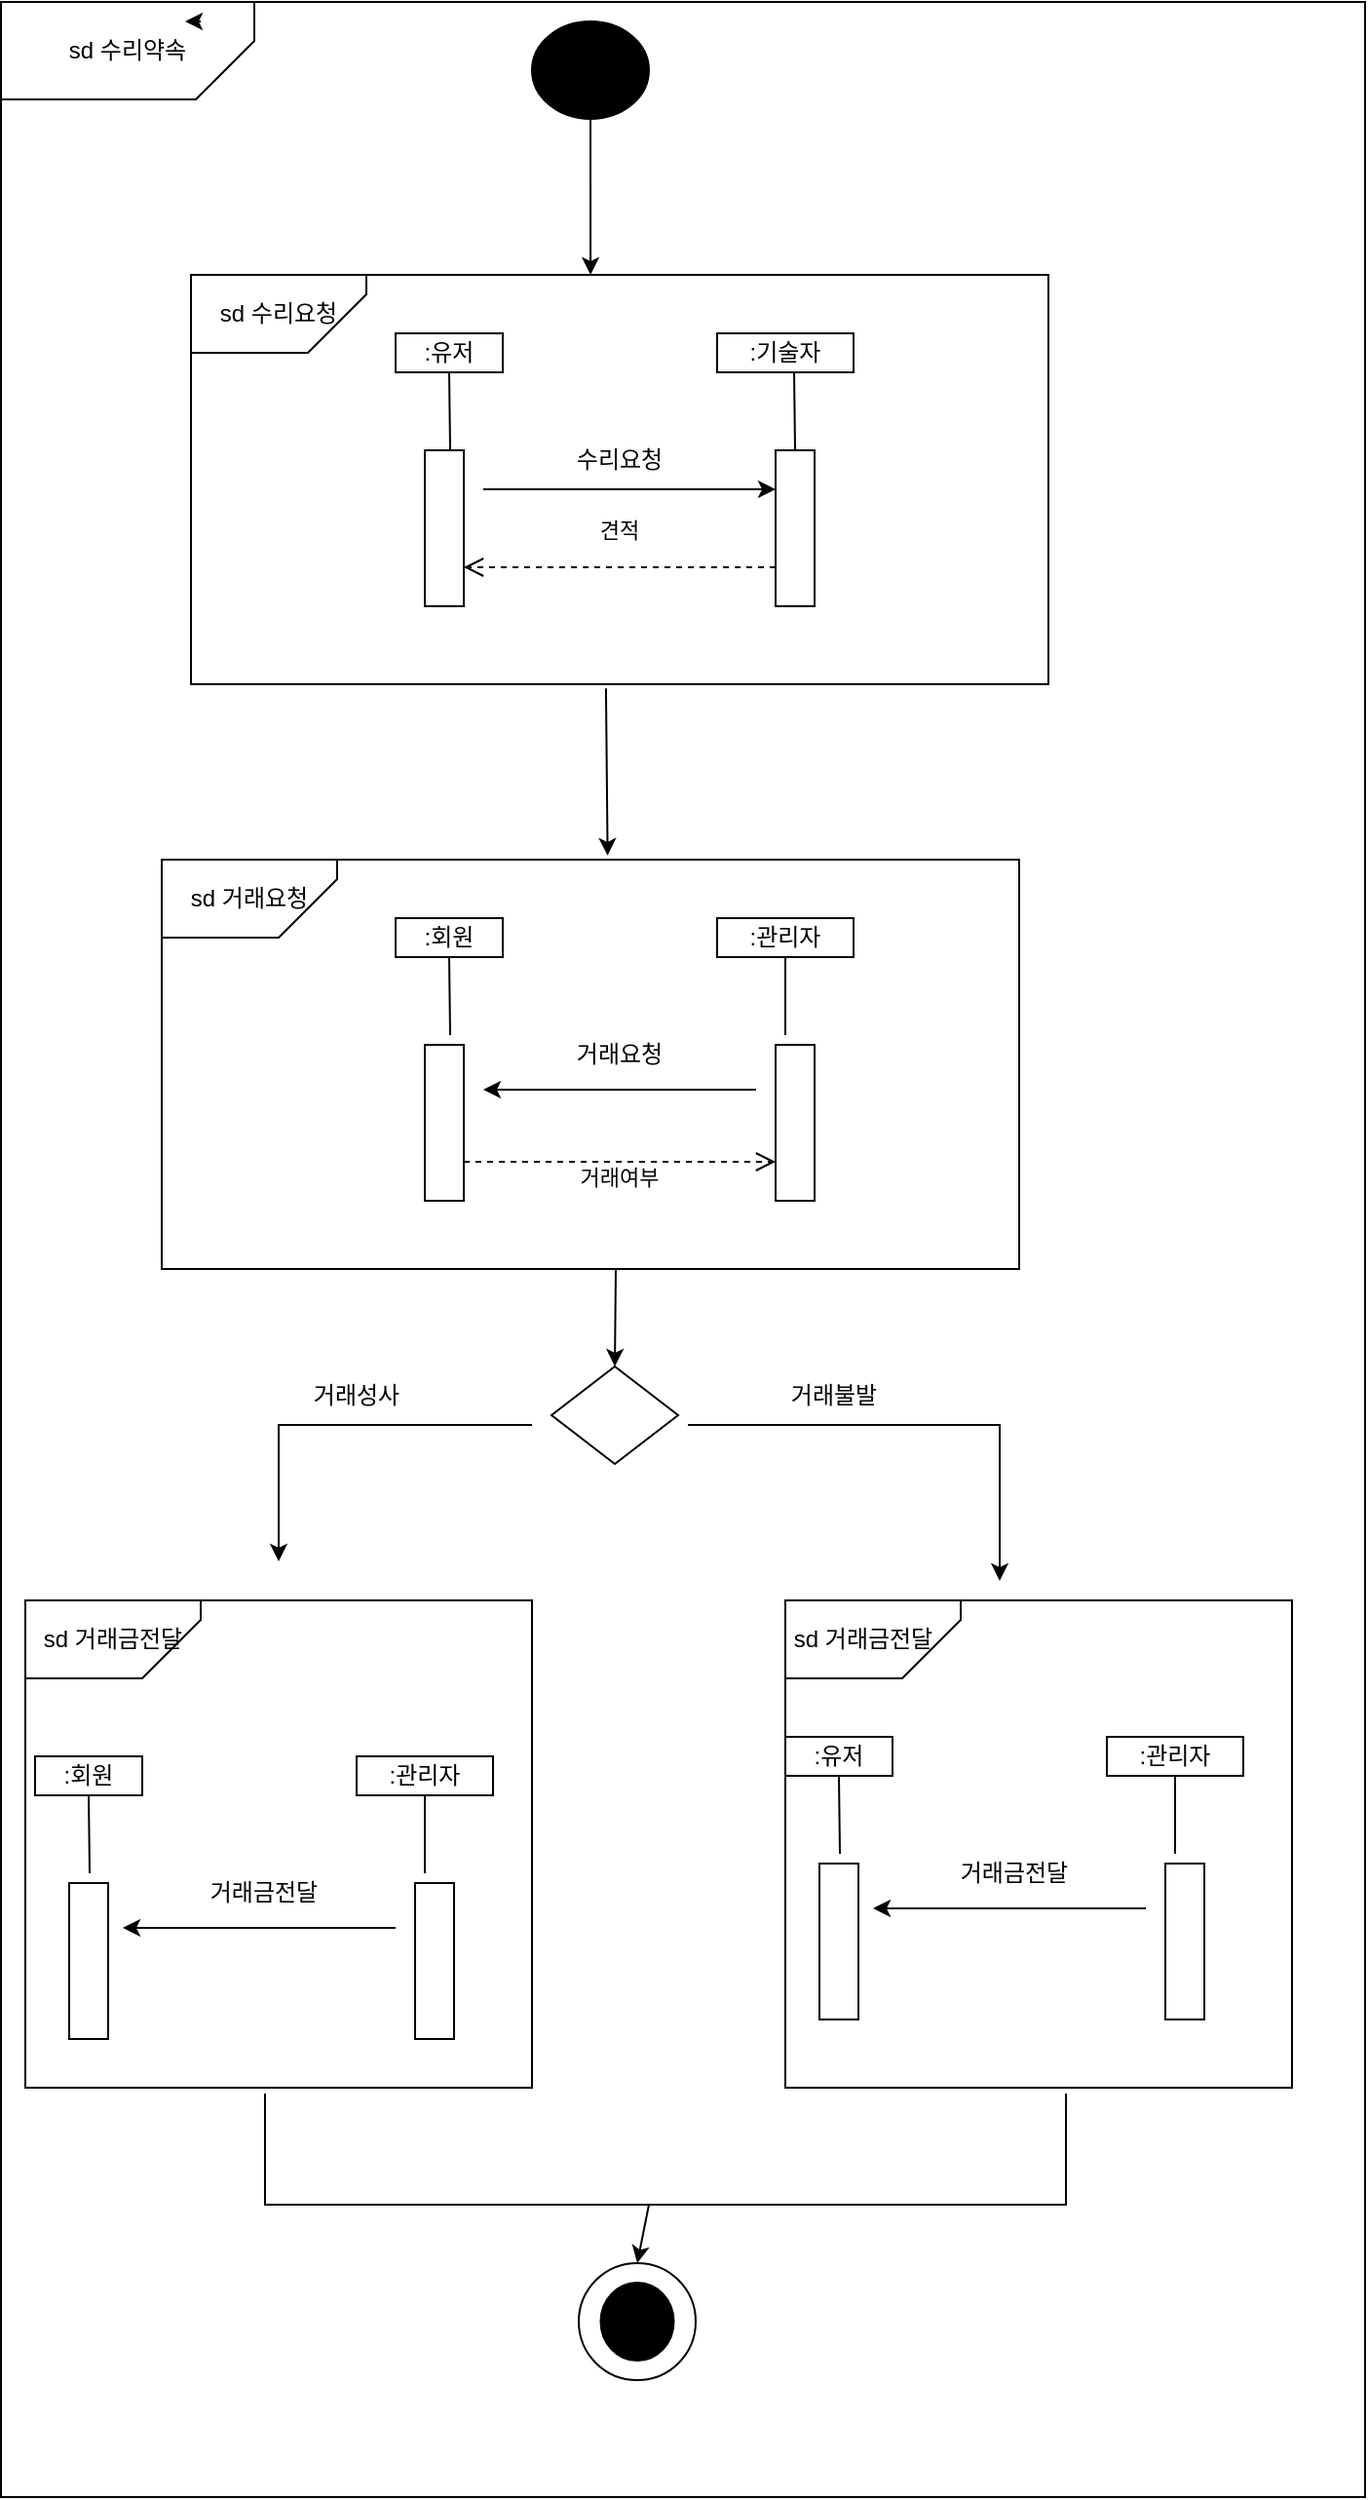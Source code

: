 <mxfile version="18.0.2" type="device"><diagram id="2el18xuPONpp6QSAsdgt" name="Page-1"><mxGraphModel dx="1422" dy="791" grid="1" gridSize="10" guides="1" tooltips="1" connect="1" arrows="1" fold="1" page="1" pageScale="1" pageWidth="827" pageHeight="1169" math="0" shadow="0"><root><mxCell id="0"/><mxCell id="1" parent="0"/><mxCell id="IiJsIwYQYSV59zP-zInB-1" value="" style="ellipse;whiteSpace=wrap;html=1;fillColor=#000000;" vertex="1" parent="1"><mxGeometry x="330" y="40" width="60" height="50" as="geometry"/></mxCell><mxCell id="IiJsIwYQYSV59zP-zInB-3" value="" style="shape=card;whiteSpace=wrap;html=1;fillColor=default;rotation=-180;" vertex="1" parent="1"><mxGeometry x="155" y="170" width="90" height="40" as="geometry"/></mxCell><mxCell id="IiJsIwYQYSV59zP-zInB-4" value=":유저" style="rounded=0;whiteSpace=wrap;html=1;fillColor=default;" vertex="1" parent="1"><mxGeometry x="260" y="200" width="55" height="20" as="geometry"/></mxCell><mxCell id="IiJsIwYQYSV59zP-zInB-5" value=":기술자" style="rounded=0;whiteSpace=wrap;html=1;fillColor=default;" vertex="1" parent="1"><mxGeometry x="425" y="200" width="70" height="20" as="geometry"/></mxCell><mxCell id="IiJsIwYQYSV59zP-zInB-6" value="" style="rounded=0;whiteSpace=wrap;html=1;fillColor=default;" vertex="1" parent="1"><mxGeometry x="275" y="260" width="20" height="80" as="geometry"/></mxCell><mxCell id="IiJsIwYQYSV59zP-zInB-7" value="" style="rounded=0;whiteSpace=wrap;html=1;fillColor=default;" vertex="1" parent="1"><mxGeometry x="455" y="260" width="20" height="80" as="geometry"/></mxCell><mxCell id="IiJsIwYQYSV59zP-zInB-8" value="" style="endArrow=classic;html=1;rounded=0;entryX=0;entryY=0.25;entryDx=0;entryDy=0;" edge="1" parent="1" target="IiJsIwYQYSV59zP-zInB-7"><mxGeometry width="50" height="50" relative="1" as="geometry"><mxPoint x="305" y="280" as="sourcePoint"/><mxPoint x="475" y="350" as="targetPoint"/></mxGeometry></mxCell><mxCell id="IiJsIwYQYSV59zP-zInB-12" value="견적" style="verticalAlign=bottom;endArrow=open;dashed=1;endSize=8;exitX=0;exitY=0.95;shadow=0;strokeWidth=1;" edge="1" parent="1"><mxGeometry y="-10" relative="1" as="geometry"><mxPoint x="295" y="320" as="targetPoint"/><mxPoint x="455" y="320" as="sourcePoint"/><mxPoint as="offset"/></mxGeometry></mxCell><mxCell id="IiJsIwYQYSV59zP-zInB-13" value="수리요청" style="text;html=1;strokeColor=none;fillColor=none;align=center;verticalAlign=middle;whiteSpace=wrap;rounded=0;" vertex="1" parent="1"><mxGeometry x="345" y="250" width="60" height="30" as="geometry"/></mxCell><mxCell id="IiJsIwYQYSV59zP-zInB-16" value="sd 수리요청" style="text;html=1;strokeColor=none;fillColor=none;align=center;verticalAlign=middle;whiteSpace=wrap;rounded=0;" vertex="1" parent="1"><mxGeometry x="155" y="170" width="90" height="40" as="geometry"/></mxCell><mxCell id="IiJsIwYQYSV59zP-zInB-18" value="" style="shape=card;whiteSpace=wrap;html=1;fillColor=default;rotation=-180;" vertex="1" parent="1"><mxGeometry x="140" y="470" width="90" height="40" as="geometry"/></mxCell><mxCell id="IiJsIwYQYSV59zP-zInB-19" value=":회원" style="rounded=0;whiteSpace=wrap;html=1;fillColor=default;" vertex="1" parent="1"><mxGeometry x="260" y="500" width="55" height="20" as="geometry"/></mxCell><mxCell id="IiJsIwYQYSV59zP-zInB-20" value=":관리자" style="rounded=0;whiteSpace=wrap;html=1;fillColor=default;" vertex="1" parent="1"><mxGeometry x="425" y="500" width="70" height="20" as="geometry"/></mxCell><mxCell id="IiJsIwYQYSV59zP-zInB-21" value="" style="rounded=0;whiteSpace=wrap;html=1;fillColor=default;" vertex="1" parent="1"><mxGeometry x="275" y="565" width="20" height="80" as="geometry"/></mxCell><mxCell id="IiJsIwYQYSV59zP-zInB-22" value="" style="rounded=0;whiteSpace=wrap;html=1;fillColor=default;" vertex="1" parent="1"><mxGeometry x="455" y="565" width="20" height="80" as="geometry"/></mxCell><mxCell id="IiJsIwYQYSV59zP-zInB-23" value="" style="endArrow=classic;html=1;rounded=0;" edge="1" parent="1"><mxGeometry width="50" height="50" relative="1" as="geometry"><mxPoint x="445" y="588" as="sourcePoint"/><mxPoint x="305" y="588" as="targetPoint"/></mxGeometry></mxCell><mxCell id="IiJsIwYQYSV59zP-zInB-24" value="거래여부" style="verticalAlign=bottom;endArrow=open;dashed=1;endSize=8;shadow=0;strokeWidth=1;entryX=0;entryY=0.75;entryDx=0;entryDy=0;exitX=1;exitY=0.75;exitDx=0;exitDy=0;" edge="1" parent="1" source="IiJsIwYQYSV59zP-zInB-21" target="IiJsIwYQYSV59zP-zInB-22"><mxGeometry y="-17" relative="1" as="geometry"><mxPoint x="295" y="625" as="targetPoint"/><mxPoint x="215" y="608" as="sourcePoint"/><mxPoint as="offset"/></mxGeometry></mxCell><mxCell id="IiJsIwYQYSV59zP-zInB-25" value="거래요청" style="text;html=1;strokeColor=none;fillColor=none;align=center;verticalAlign=middle;whiteSpace=wrap;rounded=0;" vertex="1" parent="1"><mxGeometry x="345" y="555" width="60" height="30" as="geometry"/></mxCell><mxCell id="IiJsIwYQYSV59zP-zInB-26" value="sd 거래요청" style="text;html=1;strokeColor=none;fillColor=none;align=center;verticalAlign=middle;whiteSpace=wrap;rounded=0;" vertex="1" parent="1"><mxGeometry x="140" y="470" width="90" height="40" as="geometry"/></mxCell><mxCell id="IiJsIwYQYSV59zP-zInB-29" value="" style="rhombus;whiteSpace=wrap;html=1;fillColor=default;" vertex="1" parent="1"><mxGeometry x="340" y="730" width="65" height="50" as="geometry"/></mxCell><mxCell id="IiJsIwYQYSV59zP-zInB-30" value="" style="rounded=0;whiteSpace=wrap;html=1;fillColor=none;" vertex="1" parent="1"><mxGeometry x="155" y="170" width="440" height="210" as="geometry"/></mxCell><mxCell id="IiJsIwYQYSV59zP-zInB-31" value="" style="rounded=0;whiteSpace=wrap;html=1;fillColor=none;" vertex="1" parent="1"><mxGeometry x="140" y="470" width="440" height="210" as="geometry"/></mxCell><mxCell id="IiJsIwYQYSV59zP-zInB-33" value="" style="endArrow=none;html=1;rounded=0;entryX=0.5;entryY=1;entryDx=0;entryDy=0;" edge="1" parent="1" target="IiJsIwYQYSV59zP-zInB-4"><mxGeometry width="50" height="50" relative="1" as="geometry"><mxPoint x="288" y="260" as="sourcePoint"/><mxPoint x="440" y="420" as="targetPoint"/></mxGeometry></mxCell><mxCell id="IiJsIwYQYSV59zP-zInB-34" value="" style="endArrow=none;html=1;rounded=0;entryX=0.5;entryY=1;entryDx=0;entryDy=0;" edge="1" parent="1"><mxGeometry width="50" height="50" relative="1" as="geometry"><mxPoint x="465" y="260" as="sourcePoint"/><mxPoint x="464.5" y="220" as="targetPoint"/></mxGeometry></mxCell><mxCell id="IiJsIwYQYSV59zP-zInB-39" value="" style="endArrow=none;html=1;rounded=0;exitX=0.5;exitY=1;exitDx=0;exitDy=0;" edge="1" parent="1" source="IiJsIwYQYSV59zP-zInB-19"><mxGeometry width="50" height="50" relative="1" as="geometry"><mxPoint x="390" y="470" as="sourcePoint"/><mxPoint x="288" y="560" as="targetPoint"/></mxGeometry></mxCell><mxCell id="IiJsIwYQYSV59zP-zInB-40" value="" style="endArrow=none;html=1;rounded=0;exitX=0.5;exitY=1;exitDx=0;exitDy=0;" edge="1" parent="1" source="IiJsIwYQYSV59zP-zInB-20"><mxGeometry width="50" height="50" relative="1" as="geometry"><mxPoint x="297.5" y="530" as="sourcePoint"/><mxPoint x="460" y="560" as="targetPoint"/></mxGeometry></mxCell><mxCell id="IiJsIwYQYSV59zP-zInB-42" value=":회원" style="rounded=0;whiteSpace=wrap;html=1;fillColor=default;" vertex="1" parent="1"><mxGeometry x="75" y="930" width="55" height="20" as="geometry"/></mxCell><mxCell id="IiJsIwYQYSV59zP-zInB-43" value=":관리자" style="rounded=0;whiteSpace=wrap;html=1;fillColor=default;" vertex="1" parent="1"><mxGeometry x="240" y="930" width="70" height="20" as="geometry"/></mxCell><mxCell id="IiJsIwYQYSV59zP-zInB-44" value="" style="rounded=0;whiteSpace=wrap;html=1;fillColor=default;" vertex="1" parent="1"><mxGeometry x="92.5" y="995" width="20" height="80" as="geometry"/></mxCell><mxCell id="IiJsIwYQYSV59zP-zInB-45" value="" style="rounded=0;whiteSpace=wrap;html=1;fillColor=default;" vertex="1" parent="1"><mxGeometry x="270" y="995" width="20" height="80" as="geometry"/></mxCell><mxCell id="IiJsIwYQYSV59zP-zInB-46" value="" style="endArrow=classic;html=1;rounded=0;" edge="1" parent="1"><mxGeometry width="50" height="50" relative="1" as="geometry"><mxPoint x="260" y="1018" as="sourcePoint"/><mxPoint x="120" y="1018" as="targetPoint"/></mxGeometry></mxCell><mxCell id="IiJsIwYQYSV59zP-zInB-48" value="거래금전달" style="text;html=1;strokeColor=none;fillColor=none;align=center;verticalAlign=middle;whiteSpace=wrap;rounded=0;rotation=0;" vertex="1" parent="1"><mxGeometry x="160" y="985" width="65" height="30" as="geometry"/></mxCell><mxCell id="IiJsIwYQYSV59zP-zInB-49" value="" style="endArrow=none;html=1;rounded=0;exitX=0.5;exitY=1;exitDx=0;exitDy=0;" edge="1" parent="1" source="IiJsIwYQYSV59zP-zInB-42"><mxGeometry width="50" height="50" relative="1" as="geometry"><mxPoint x="205" y="900" as="sourcePoint"/><mxPoint x="103" y="990" as="targetPoint"/></mxGeometry></mxCell><mxCell id="IiJsIwYQYSV59zP-zInB-50" value="" style="endArrow=none;html=1;rounded=0;exitX=0.5;exitY=1;exitDx=0;exitDy=0;" edge="1" parent="1" source="IiJsIwYQYSV59zP-zInB-43"><mxGeometry width="50" height="50" relative="1" as="geometry"><mxPoint x="112.5" y="960" as="sourcePoint"/><mxPoint x="275" y="990" as="targetPoint"/></mxGeometry></mxCell><mxCell id="IiJsIwYQYSV59zP-zInB-51" value="sd 거래금전달" style="text;html=1;strokeColor=none;fillColor=none;align=center;verticalAlign=middle;whiteSpace=wrap;rounded=0;" vertex="1" parent="1"><mxGeometry x="70" y="850" width="90" height="40" as="geometry"/></mxCell><mxCell id="IiJsIwYQYSV59zP-zInB-53" value="" style="shape=card;whiteSpace=wrap;html=1;fillColor=none;rotation=-180;" vertex="1" parent="1"><mxGeometry x="70" y="850" width="90" height="40" as="geometry"/></mxCell><mxCell id="IiJsIwYQYSV59zP-zInB-56" value=":유저" style="rounded=0;whiteSpace=wrap;html=1;fillColor=default;" vertex="1" parent="1"><mxGeometry x="460" y="920" width="55" height="20" as="geometry"/></mxCell><mxCell id="IiJsIwYQYSV59zP-zInB-57" value=":관리자" style="rounded=0;whiteSpace=wrap;html=1;fillColor=default;" vertex="1" parent="1"><mxGeometry x="625" y="920" width="70" height="20" as="geometry"/></mxCell><mxCell id="IiJsIwYQYSV59zP-zInB-58" value="" style="rounded=0;whiteSpace=wrap;html=1;fillColor=default;" vertex="1" parent="1"><mxGeometry x="477.5" y="985" width="20" height="80" as="geometry"/></mxCell><mxCell id="IiJsIwYQYSV59zP-zInB-59" value="" style="rounded=0;whiteSpace=wrap;html=1;fillColor=default;" vertex="1" parent="1"><mxGeometry x="655" y="985" width="20" height="80" as="geometry"/></mxCell><mxCell id="IiJsIwYQYSV59zP-zInB-60" value="" style="endArrow=classic;html=1;rounded=0;" edge="1" parent="1"><mxGeometry width="50" height="50" relative="1" as="geometry"><mxPoint x="645" y="1008" as="sourcePoint"/><mxPoint x="505" y="1008" as="targetPoint"/></mxGeometry></mxCell><mxCell id="IiJsIwYQYSV59zP-zInB-61" value="거래금전달" style="text;html=1;strokeColor=none;fillColor=none;align=center;verticalAlign=middle;whiteSpace=wrap;rounded=0;rotation=0;" vertex="1" parent="1"><mxGeometry x="545" y="975" width="65" height="30" as="geometry"/></mxCell><mxCell id="IiJsIwYQYSV59zP-zInB-62" value="" style="endArrow=none;html=1;rounded=0;exitX=0.5;exitY=1;exitDx=0;exitDy=0;" edge="1" parent="1" source="IiJsIwYQYSV59zP-zInB-56"><mxGeometry width="50" height="50" relative="1" as="geometry"><mxPoint x="590" y="890" as="sourcePoint"/><mxPoint x="488" y="980" as="targetPoint"/></mxGeometry></mxCell><mxCell id="IiJsIwYQYSV59zP-zInB-63" value="" style="endArrow=none;html=1;rounded=0;exitX=0.5;exitY=1;exitDx=0;exitDy=0;" edge="1" parent="1" source="IiJsIwYQYSV59zP-zInB-57"><mxGeometry width="50" height="50" relative="1" as="geometry"><mxPoint x="497.5" y="950" as="sourcePoint"/><mxPoint x="660" y="980" as="targetPoint"/></mxGeometry></mxCell><mxCell id="IiJsIwYQYSV59zP-zInB-64" value="sd 거래금전달" style="text;html=1;strokeColor=none;fillColor=none;align=center;verticalAlign=middle;whiteSpace=wrap;rounded=0;" vertex="1" parent="1"><mxGeometry x="455" y="850" width="90" height="40" as="geometry"/></mxCell><mxCell id="IiJsIwYQYSV59zP-zInB-65" value="" style="shape=card;whiteSpace=wrap;html=1;fillColor=none;rotation=-180;" vertex="1" parent="1"><mxGeometry x="460" y="850" width="90" height="40" as="geometry"/></mxCell><mxCell id="IiJsIwYQYSV59zP-zInB-67" value="" style="ellipse;whiteSpace=wrap;html=1;fillColor=none;" vertex="1" parent="1"><mxGeometry x="354" y="1190" width="60" height="60" as="geometry"/></mxCell><mxCell id="IiJsIwYQYSV59zP-zInB-68" value="" style="ellipse;whiteSpace=wrap;html=1;fillColor=#000000;strokeColor=#000000;" vertex="1" parent="1"><mxGeometry x="365.25" y="1200" width="37.5" height="40" as="geometry"/></mxCell><mxCell id="IiJsIwYQYSV59zP-zInB-69" value="" style="rounded=0;whiteSpace=wrap;html=1;fillColor=none;" vertex="1" parent="1"><mxGeometry x="70" y="850" width="260" height="250" as="geometry"/></mxCell><mxCell id="IiJsIwYQYSV59zP-zInB-70" value="" style="rounded=0;whiteSpace=wrap;html=1;fillColor=none;" vertex="1" parent="1"><mxGeometry x="460" y="850" width="260" height="250" as="geometry"/></mxCell><mxCell id="IiJsIwYQYSV59zP-zInB-72" value="" style="endArrow=classic;html=1;rounded=0;exitX=0.5;exitY=1;exitDx=0;exitDy=0;entryX=0.466;entryY=0;entryDx=0;entryDy=0;entryPerimeter=0;" edge="1" parent="1" source="IiJsIwYQYSV59zP-zInB-1" target="IiJsIwYQYSV59zP-zInB-30"><mxGeometry width="50" height="50" relative="1" as="geometry"><mxPoint x="350" y="80" as="sourcePoint"/><mxPoint x="360" y="160" as="targetPoint"/></mxGeometry></mxCell><mxCell id="IiJsIwYQYSV59zP-zInB-73" value="" style="endArrow=classic;html=1;rounded=0;exitX=0.484;exitY=1.01;exitDx=0;exitDy=0;exitPerimeter=0;entryX=0.52;entryY=-0.01;entryDx=0;entryDy=0;entryPerimeter=0;" edge="1" parent="1" source="IiJsIwYQYSV59zP-zInB-30" target="IiJsIwYQYSV59zP-zInB-31"><mxGeometry width="50" height="50" relative="1" as="geometry"><mxPoint x="370" y="390" as="sourcePoint"/><mxPoint x="370" y="460" as="targetPoint"/></mxGeometry></mxCell><mxCell id="IiJsIwYQYSV59zP-zInB-74" value="" style="endArrow=classic;html=1;rounded=0;entryX=0.5;entryY=0;entryDx=0;entryDy=0;" edge="1" parent="1" target="IiJsIwYQYSV59zP-zInB-29"><mxGeometry width="50" height="50" relative="1" as="geometry"><mxPoint x="373" y="680" as="sourcePoint"/><mxPoint x="400" y="720" as="targetPoint"/></mxGeometry></mxCell><mxCell id="IiJsIwYQYSV59zP-zInB-75" value="" style="endArrow=classic;html=1;rounded=0;" edge="1" parent="1"><mxGeometry width="50" height="50" relative="1" as="geometry"><mxPoint x="330" y="760" as="sourcePoint"/><mxPoint x="200" y="830" as="targetPoint"/><Array as="points"><mxPoint x="200" y="760"/></Array></mxGeometry></mxCell><mxCell id="IiJsIwYQYSV59zP-zInB-76" value="" style="endArrow=classic;html=1;rounded=0;" edge="1" parent="1"><mxGeometry width="50" height="50" relative="1" as="geometry"><mxPoint x="410" y="760" as="sourcePoint"/><mxPoint x="570" y="840" as="targetPoint"/><Array as="points"><mxPoint x="570" y="760"/></Array></mxGeometry></mxCell><mxCell id="IiJsIwYQYSV59zP-zInB-77" value="" style="endArrow=classic;html=1;rounded=0;entryX=0.5;entryY=0;entryDx=0;entryDy=0;" edge="1" parent="1" target="IiJsIwYQYSV59zP-zInB-67"><mxGeometry width="50" height="50" relative="1" as="geometry"><mxPoint x="390" y="1160" as="sourcePoint"/><mxPoint x="440" y="1070" as="targetPoint"/></mxGeometry></mxCell><mxCell id="IiJsIwYQYSV59zP-zInB-78" value="" style="endArrow=none;html=1;rounded=0;exitX=0.473;exitY=1.012;exitDx=0;exitDy=0;exitPerimeter=0;" edge="1" parent="1" source="IiJsIwYQYSV59zP-zInB-69"><mxGeometry width="50" height="50" relative="1" as="geometry"><mxPoint x="390" y="1120" as="sourcePoint"/><mxPoint x="380" y="1160" as="targetPoint"/><Array as="points"><mxPoint x="193" y="1160"/></Array></mxGeometry></mxCell><mxCell id="IiJsIwYQYSV59zP-zInB-79" value="" style="endArrow=none;html=1;rounded=0;entryX=0.554;entryY=1.012;entryDx=0;entryDy=0;entryPerimeter=0;" edge="1" parent="1" target="IiJsIwYQYSV59zP-zInB-70"><mxGeometry width="50" height="50" relative="1" as="geometry"><mxPoint x="380" y="1160" as="sourcePoint"/><mxPoint x="610" y="1170" as="targetPoint"/><Array as="points"><mxPoint x="604" y="1160"/></Array></mxGeometry></mxCell><mxCell id="IiJsIwYQYSV59zP-zInB-80" value="거래불발" style="text;html=1;strokeColor=none;fillColor=none;align=center;verticalAlign=middle;whiteSpace=wrap;rounded=0;" vertex="1" parent="1"><mxGeometry x="455" y="730" width="60" height="30" as="geometry"/></mxCell><mxCell id="IiJsIwYQYSV59zP-zInB-81" value="거래성사" style="text;html=1;strokeColor=none;fillColor=none;align=center;verticalAlign=middle;whiteSpace=wrap;rounded=0;" vertex="1" parent="1"><mxGeometry x="210" y="730" width="60" height="30" as="geometry"/></mxCell><mxCell id="IiJsIwYQYSV59zP-zInB-83" value="" style="shape=card;whiteSpace=wrap;html=1;strokeColor=#000000;fillColor=#FFFFFF;rotation=-180;" vertex="1" parent="1"><mxGeometry x="57.5" y="30" width="130" height="50" as="geometry"/></mxCell><mxCell id="IiJsIwYQYSV59zP-zInB-85" value="sd 수리약속" style="text;html=1;strokeColor=none;fillColor=none;align=center;verticalAlign=middle;whiteSpace=wrap;rounded=0;" vertex="1" parent="1"><mxGeometry x="85" y="40" width="75" height="30" as="geometry"/></mxCell><mxCell id="IiJsIwYQYSV59zP-zInB-86" value="" style="rounded=0;whiteSpace=wrap;html=1;strokeColor=#000000;fillColor=none;" vertex="1" parent="1"><mxGeometry x="57.5" y="30" width="700" height="1280" as="geometry"/></mxCell><mxCell id="IiJsIwYQYSV59zP-zInB-87" style="edgeStyle=orthogonalEdgeStyle;rounded=0;orthogonalLoop=1;jettySize=auto;html=1;exitX=1;exitY=0;exitDx=0;exitDy=0;entryX=0.893;entryY=-0.033;entryDx=0;entryDy=0;entryPerimeter=0;" edge="1" parent="1" source="IiJsIwYQYSV59zP-zInB-85" target="IiJsIwYQYSV59zP-zInB-85"><mxGeometry relative="1" as="geometry"/></mxCell></root></mxGraphModel></diagram></mxfile>